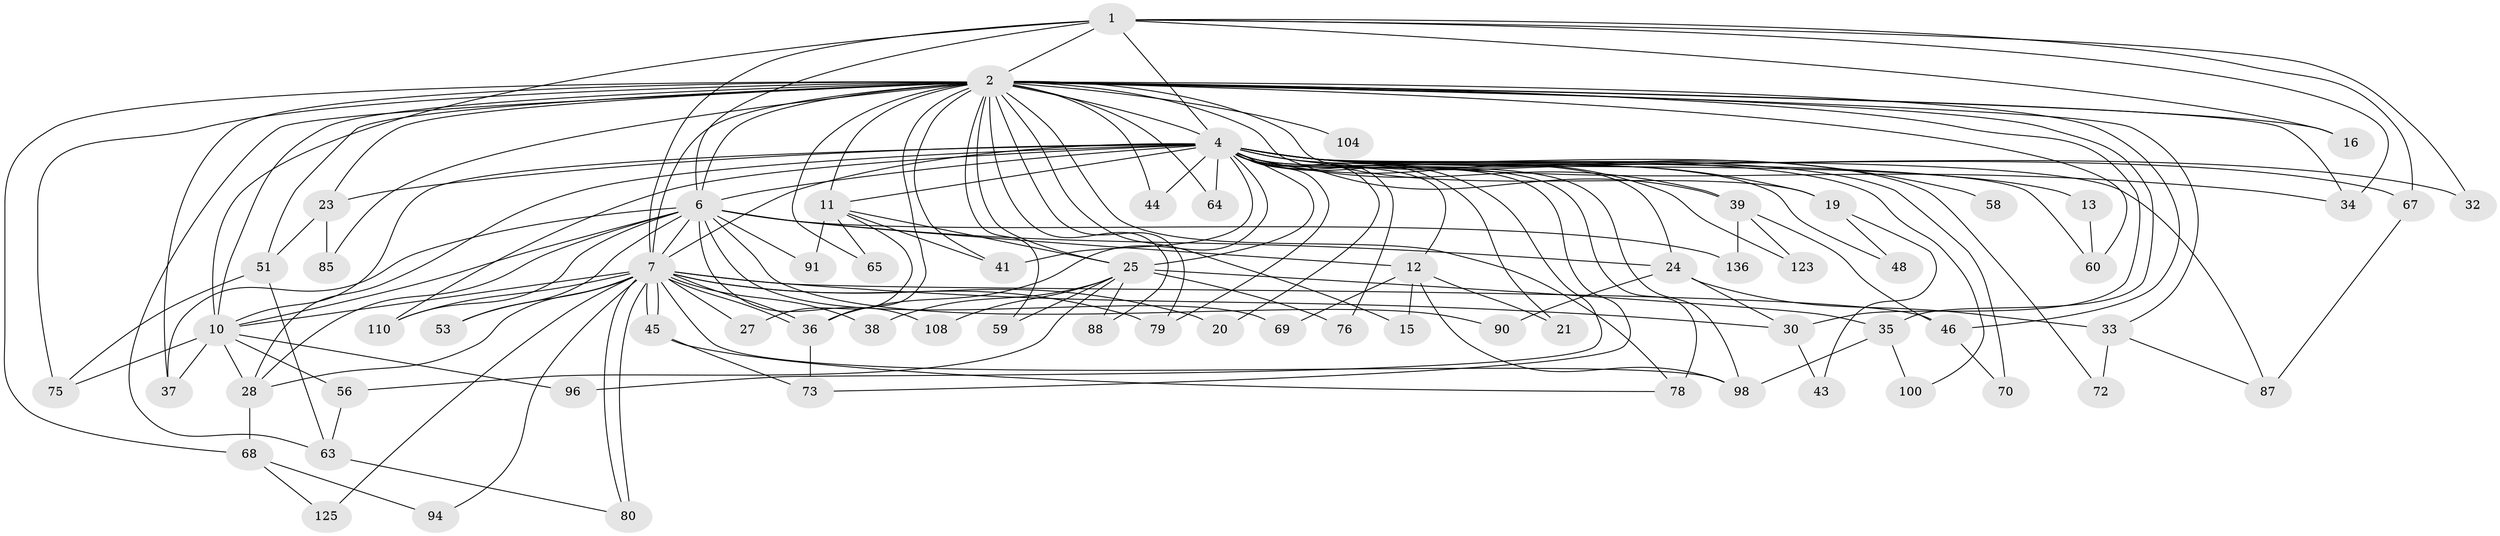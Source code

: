 // original degree distribution, {18: 0.007246376811594203, 23: 0.007246376811594203, 36: 0.007246376811594203, 22: 0.014492753623188406, 26: 0.007246376811594203, 25: 0.007246376811594203, 33: 0.007246376811594203, 15: 0.007246376811594203, 16: 0.007246376811594203, 10: 0.007246376811594203, 6: 0.028985507246376812, 3: 0.2318840579710145, 2: 0.5217391304347826, 4: 0.06521739130434782, 9: 0.007246376811594203, 5: 0.057971014492753624, 7: 0.007246376811594203}
// Generated by graph-tools (version 1.1) at 2025/14/03/09/25 04:14:10]
// undirected, 69 vertices, 159 edges
graph export_dot {
graph [start="1"]
  node [color=gray90,style=filled];
  1;
  2 [super="+42+133+31+74+29+3+106+102"];
  4 [super="+14+137+5+71+82+61+9+22"];
  6 [super="+50+40"];
  7 [super="+97+54+122+109+18+26"];
  10;
  11 [super="+17"];
  12;
  13;
  15;
  16;
  19;
  20;
  21;
  23;
  24;
  25 [super="+92"];
  27;
  28 [super="+57"];
  30;
  32;
  33 [super="+105"];
  34 [super="+117"];
  35;
  36 [super="+86"];
  37 [super="+52"];
  38;
  39;
  41;
  43;
  44;
  45;
  46;
  48;
  51;
  53;
  56 [super="+124"];
  58;
  59;
  60;
  63 [super="+89"];
  64;
  65 [super="+112"];
  67;
  68;
  69;
  70;
  72;
  73 [super="+129"];
  75 [super="+138"];
  76;
  78 [super="+81"];
  79;
  80;
  85;
  87 [super="+113"];
  88;
  90;
  91;
  94;
  96;
  98 [super="+111"];
  100;
  104;
  108;
  110 [super="+116"];
  123;
  125;
  136;
  1 -- 2 [weight=3];
  1 -- 4 [weight=5];
  1 -- 6 [weight=2];
  1 -- 7 [weight=3];
  1 -- 10;
  1 -- 16;
  1 -- 32;
  1 -- 67;
  1 -- 34;
  2 -- 4 [weight=12];
  2 -- 6 [weight=6];
  2 -- 7 [weight=7];
  2 -- 10 [weight=3];
  2 -- 16;
  2 -- 19;
  2 -- 34;
  2 -- 37;
  2 -- 63;
  2 -- 85;
  2 -- 88;
  2 -- 59 [weight=2];
  2 -- 104 [weight=2];
  2 -- 41;
  2 -- 51;
  2 -- 30 [weight=2];
  2 -- 78;
  2 -- 68 [weight=2];
  2 -- 64;
  2 -- 65 [weight=2];
  2 -- 11;
  2 -- 75;
  2 -- 15;
  2 -- 79;
  2 -- 23;
  2 -- 25 [weight=2];
  2 -- 33;
  2 -- 35;
  2 -- 36;
  2 -- 39;
  2 -- 44;
  2 -- 46;
  2 -- 60;
  4 -- 6 [weight=4];
  4 -- 7 [weight=8];
  4 -- 10 [weight=4];
  4 -- 23 [weight=3];
  4 -- 34;
  4 -- 64;
  4 -- 70;
  4 -- 98;
  4 -- 11 [weight=4];
  4 -- 13 [weight=2];
  4 -- 19;
  4 -- 20;
  4 -- 21;
  4 -- 24;
  4 -- 28;
  4 -- 32;
  4 -- 39;
  4 -- 41;
  4 -- 44;
  4 -- 48;
  4 -- 58;
  4 -- 60;
  4 -- 67;
  4 -- 76;
  4 -- 79;
  4 -- 87;
  4 -- 110;
  4 -- 123;
  4 -- 72;
  4 -- 96;
  4 -- 73;
  4 -- 12;
  4 -- 78;
  4 -- 36;
  4 -- 100;
  4 -- 25;
  6 -- 7 [weight=3];
  6 -- 10 [weight=2];
  6 -- 12;
  6 -- 24;
  6 -- 37;
  6 -- 53;
  6 -- 69;
  6 -- 91;
  6 -- 110;
  6 -- 136;
  6 -- 108;
  6 -- 28;
  6 -- 90;
  7 -- 10;
  7 -- 27;
  7 -- 30;
  7 -- 36 [weight=2];
  7 -- 36;
  7 -- 38;
  7 -- 45;
  7 -- 45;
  7 -- 46;
  7 -- 53;
  7 -- 80;
  7 -- 80;
  7 -- 94;
  7 -- 79;
  7 -- 98;
  7 -- 110;
  7 -- 20;
  7 -- 28;
  7 -- 125;
  10 -- 28;
  10 -- 56;
  10 -- 75;
  10 -- 96;
  10 -- 37;
  11 -- 25;
  11 -- 27;
  11 -- 41;
  11 -- 91;
  11 -- 65;
  12 -- 15;
  12 -- 21;
  12 -- 69;
  12 -- 98;
  13 -- 60;
  19 -- 43;
  19 -- 48;
  23 -- 51;
  23 -- 85;
  24 -- 30;
  24 -- 33 [weight=2];
  24 -- 90;
  25 -- 35;
  25 -- 38;
  25 -- 56;
  25 -- 76;
  25 -- 88;
  25 -- 108;
  25 -- 59;
  28 -- 68;
  30 -- 43;
  33 -- 72;
  33 -- 87;
  35 -- 100;
  35 -- 98;
  36 -- 73;
  39 -- 46;
  39 -- 123;
  39 -- 136;
  45 -- 78;
  45 -- 73;
  46 -- 70;
  51 -- 63;
  51 -- 75;
  56 -- 63;
  63 -- 80;
  67 -- 87;
  68 -- 94;
  68 -- 125;
}
